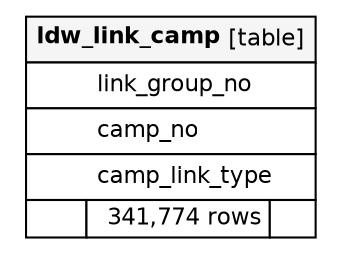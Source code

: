 // dot 2.40 on Mac OS X 10.12.6
// SchemaSpy rev Unknown
digraph "ldw_link_camp" {
  graph [
    rankdir="RL"
    bgcolor="#ffffff"
    nodesep="0.18"
    ranksep="0.46"
    fontname="Helvetica"
    fontsize="11"
    ration="compress"
  ];
  node [
    fontname="Helvetica"
    fontsize="11"
    shape="plaintext"
  ];
  edge [
    arrowsize="0.8"
  ];
  "ldw_link_camp" [
   label=<
    <TABLE BORDER="0" CELLBORDER="1" CELLSPACING="0" BGCOLOR="#ffffff">
      <TR><TD COLSPAN="3"  BGCOLOR="#f5f5f5"><TABLE BORDER="0" CELLSPACING="0"><TR><TD ALIGN="LEFT"><B>ldw_link_camp</B></TD><TD ALIGN="RIGHT">[table]</TD></TR></TABLE></TD></TR>
      <TR><TD PORT="link_group_no" COLSPAN="3" BGCOLOR="#ffffff" ALIGN="LEFT"><TABLE BORDER="0" CELLSPACING="0" ALIGN="LEFT"><TR ALIGN="LEFT"><TD ALIGN="LEFT" FIXEDSIZE="TRUE" WIDTH="15" HEIGHT="16"></TD><TD ALIGN="LEFT" FIXEDSIZE="TRUE" WIDTH="90" HEIGHT="16">link_group_no</TD></TR></TABLE></TD></TR>
      <TR><TD PORT="camp_no" COLSPAN="3" BGCOLOR="#ffffff" ALIGN="LEFT"><TABLE BORDER="0" CELLSPACING="0" ALIGN="LEFT"><TR ALIGN="LEFT"><TD ALIGN="LEFT" FIXEDSIZE="TRUE" WIDTH="15" HEIGHT="16"></TD><TD ALIGN="LEFT" FIXEDSIZE="TRUE" WIDTH="90" HEIGHT="16">camp_no</TD></TR></TABLE></TD></TR>
      <TR><TD PORT="camp_link_type" COLSPAN="3" BGCOLOR="#ffffff" ALIGN="LEFT"><TABLE BORDER="0" CELLSPACING="0" ALIGN="LEFT"><TR ALIGN="LEFT"><TD ALIGN="LEFT" FIXEDSIZE="TRUE" WIDTH="15" HEIGHT="16"></TD><TD ALIGN="LEFT" FIXEDSIZE="TRUE" WIDTH="90" HEIGHT="16">camp_link_type</TD></TR></TABLE></TD></TR>
      <TR><TD ALIGN="LEFT" BGCOLOR="#ffffff">  </TD><TD ALIGN="RIGHT" BGCOLOR="#ffffff">341,774 rows</TD><TD ALIGN="RIGHT" BGCOLOR="#ffffff">  </TD></TR>
    </TABLE>>
    URL="tables/ldw_link_camp.html"
    tooltip="ldw_link_camp"
  ];
}
